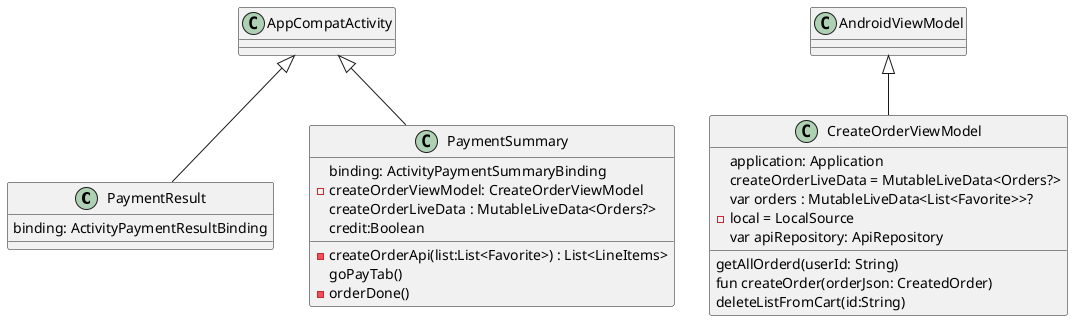 @startuml

class PaymentResult extends AppCompatActivity {

    binding: ActivityPaymentResultBinding
}
class PaymentSummary extends AppCompatActivity {
    binding: ActivityPaymentSummaryBinding
   - createOrderViewModel: CreateOrderViewModel
     createOrderLiveData : MutableLiveData<Orders?>
     credit:Boolean

     - createOrderApi(list:List<Favorite>) : List<LineItems>
     goPayTab()
     - orderDone()
    }
    class CreateOrderViewModel extends AndroidViewModel {
    application: Application
         createOrderLiveData = MutableLiveData<Orders?>
        var orders : MutableLiveData<List<Favorite>>?
        - local = LocalSource
        var apiRepository: ApiRepository

         getAllOrderd(userId: String)
        fun createOrder(orderJson: CreatedOrder)
         deleteListFromCart(id:String)
            }
@enduml